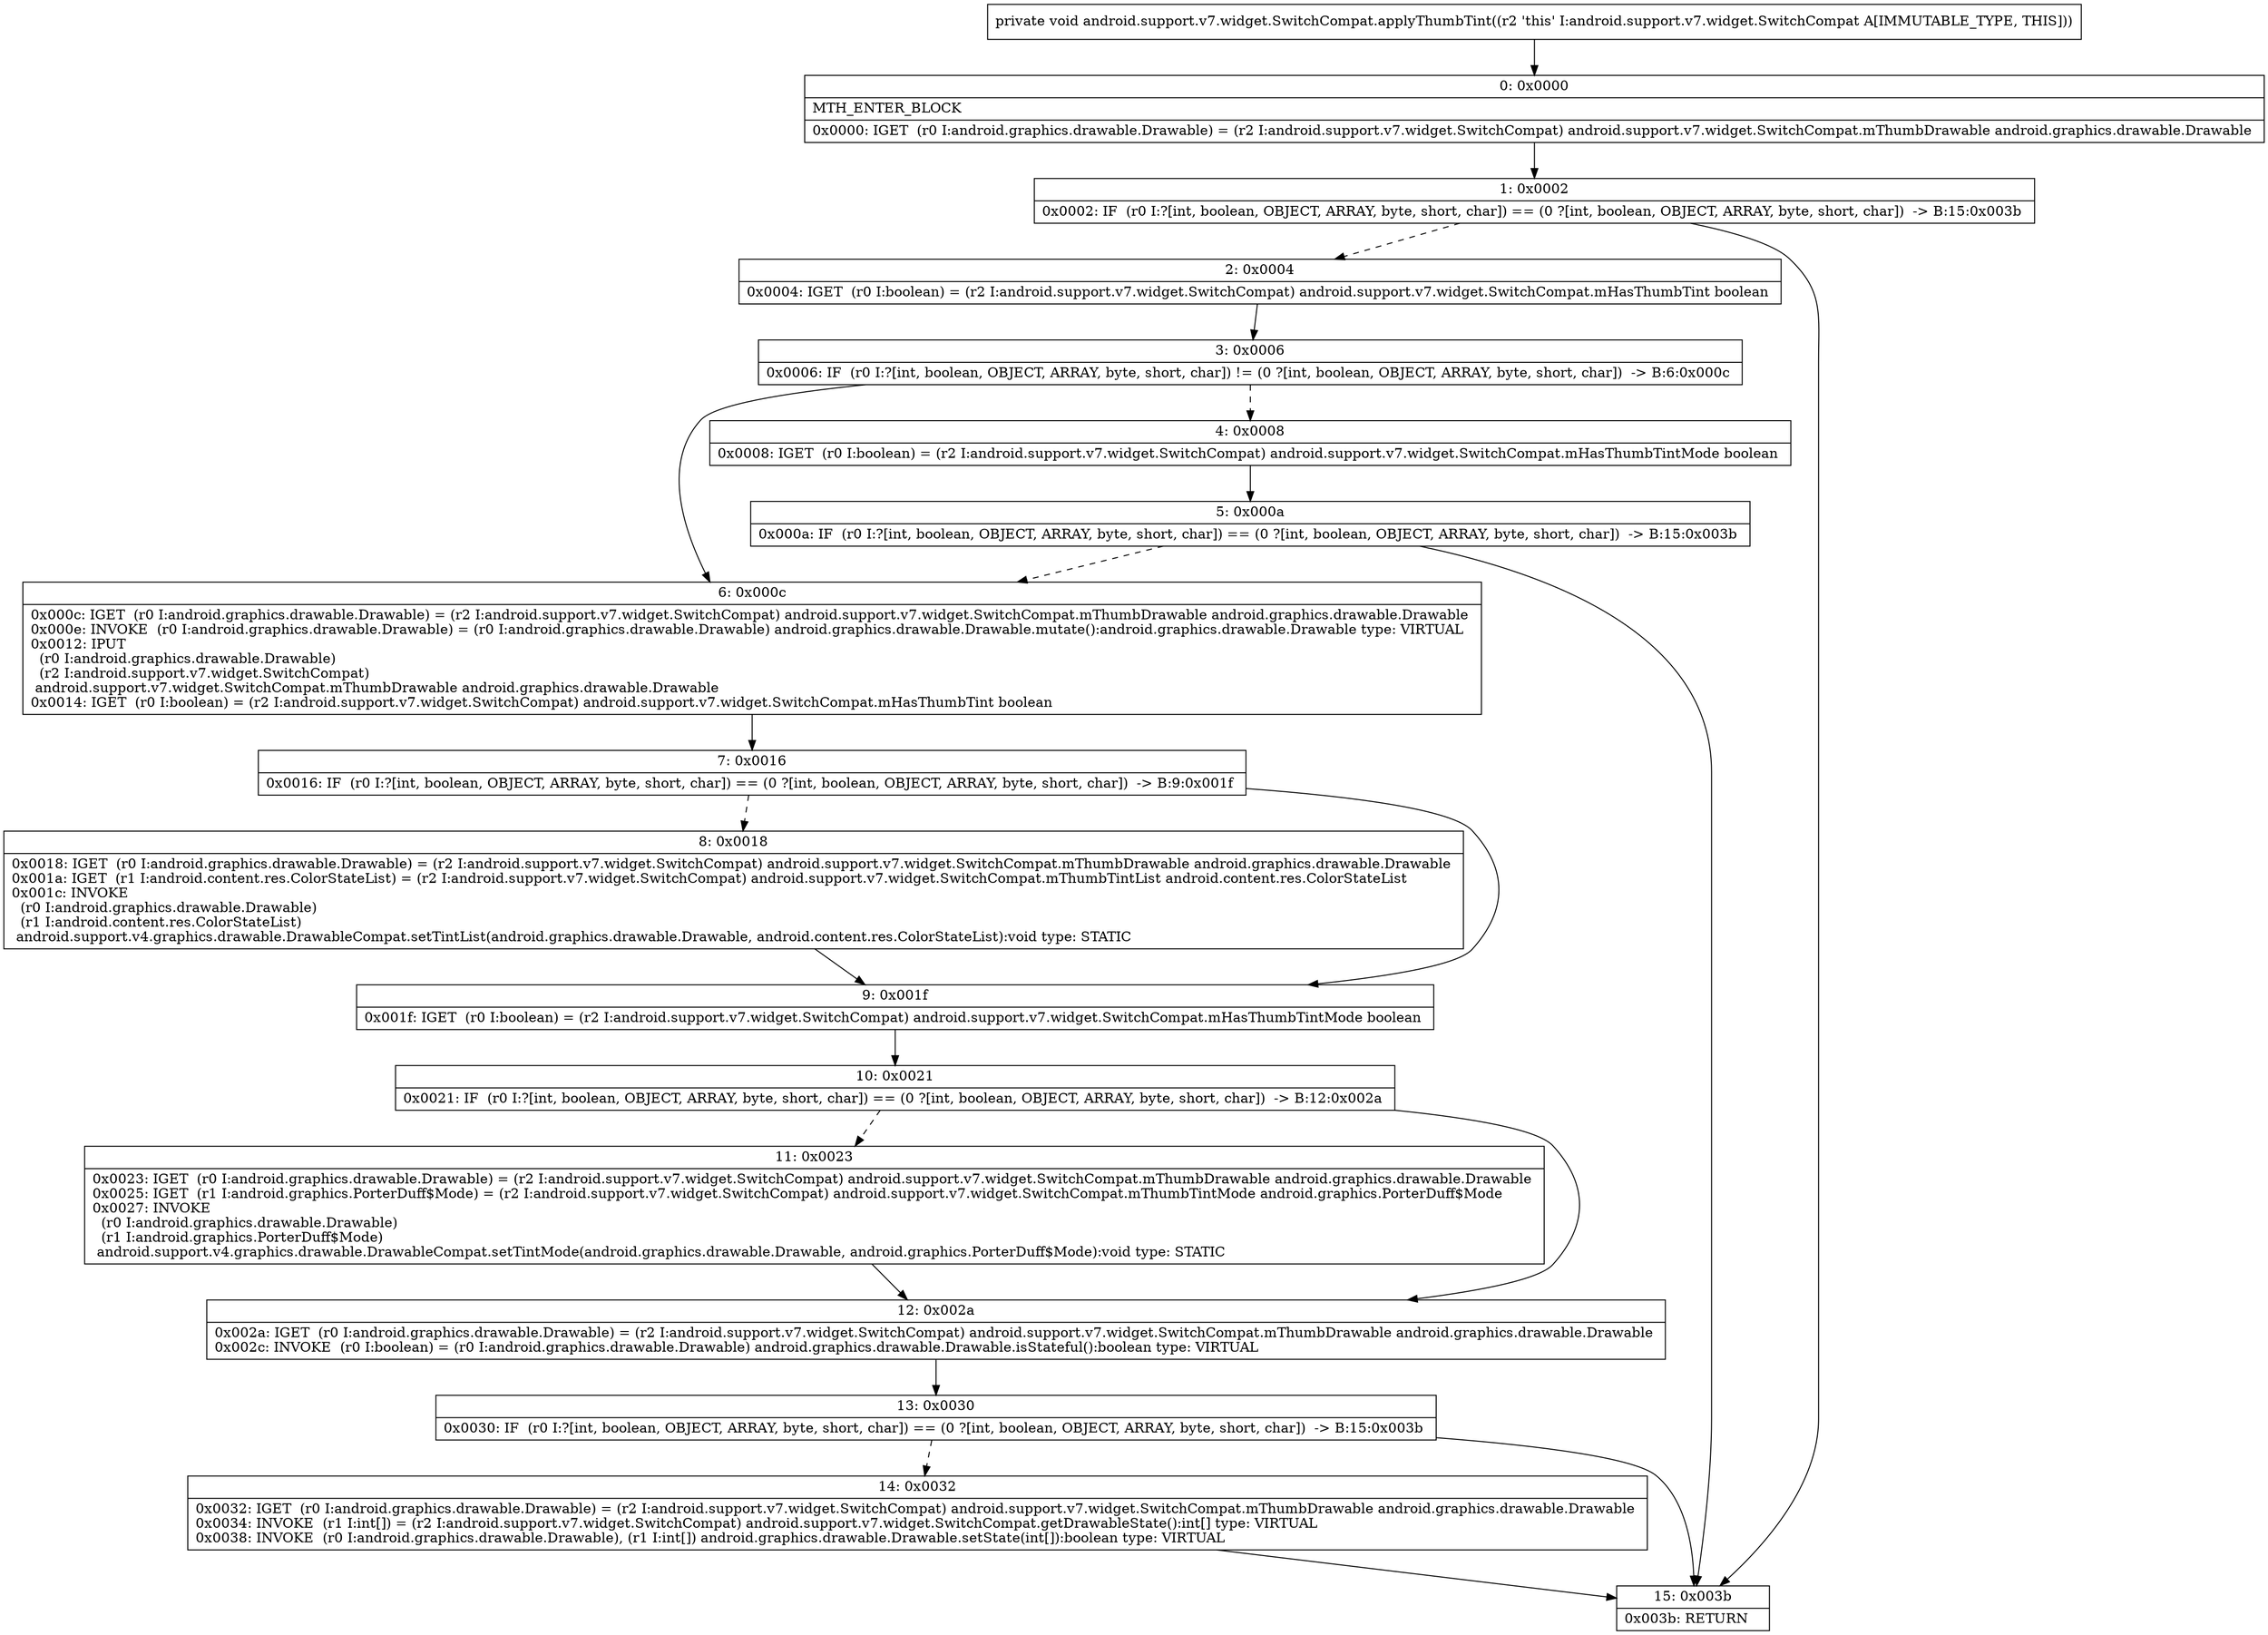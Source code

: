 digraph "CFG forandroid.support.v7.widget.SwitchCompat.applyThumbTint()V" {
Node_0 [shape=record,label="{0\:\ 0x0000|MTH_ENTER_BLOCK\l|0x0000: IGET  (r0 I:android.graphics.drawable.Drawable) = (r2 I:android.support.v7.widget.SwitchCompat) android.support.v7.widget.SwitchCompat.mThumbDrawable android.graphics.drawable.Drawable \l}"];
Node_1 [shape=record,label="{1\:\ 0x0002|0x0002: IF  (r0 I:?[int, boolean, OBJECT, ARRAY, byte, short, char]) == (0 ?[int, boolean, OBJECT, ARRAY, byte, short, char])  \-\> B:15:0x003b \l}"];
Node_2 [shape=record,label="{2\:\ 0x0004|0x0004: IGET  (r0 I:boolean) = (r2 I:android.support.v7.widget.SwitchCompat) android.support.v7.widget.SwitchCompat.mHasThumbTint boolean \l}"];
Node_3 [shape=record,label="{3\:\ 0x0006|0x0006: IF  (r0 I:?[int, boolean, OBJECT, ARRAY, byte, short, char]) != (0 ?[int, boolean, OBJECT, ARRAY, byte, short, char])  \-\> B:6:0x000c \l}"];
Node_4 [shape=record,label="{4\:\ 0x0008|0x0008: IGET  (r0 I:boolean) = (r2 I:android.support.v7.widget.SwitchCompat) android.support.v7.widget.SwitchCompat.mHasThumbTintMode boolean \l}"];
Node_5 [shape=record,label="{5\:\ 0x000a|0x000a: IF  (r0 I:?[int, boolean, OBJECT, ARRAY, byte, short, char]) == (0 ?[int, boolean, OBJECT, ARRAY, byte, short, char])  \-\> B:15:0x003b \l}"];
Node_6 [shape=record,label="{6\:\ 0x000c|0x000c: IGET  (r0 I:android.graphics.drawable.Drawable) = (r2 I:android.support.v7.widget.SwitchCompat) android.support.v7.widget.SwitchCompat.mThumbDrawable android.graphics.drawable.Drawable \l0x000e: INVOKE  (r0 I:android.graphics.drawable.Drawable) = (r0 I:android.graphics.drawable.Drawable) android.graphics.drawable.Drawable.mutate():android.graphics.drawable.Drawable type: VIRTUAL \l0x0012: IPUT  \l  (r0 I:android.graphics.drawable.Drawable)\l  (r2 I:android.support.v7.widget.SwitchCompat)\l android.support.v7.widget.SwitchCompat.mThumbDrawable android.graphics.drawable.Drawable \l0x0014: IGET  (r0 I:boolean) = (r2 I:android.support.v7.widget.SwitchCompat) android.support.v7.widget.SwitchCompat.mHasThumbTint boolean \l}"];
Node_7 [shape=record,label="{7\:\ 0x0016|0x0016: IF  (r0 I:?[int, boolean, OBJECT, ARRAY, byte, short, char]) == (0 ?[int, boolean, OBJECT, ARRAY, byte, short, char])  \-\> B:9:0x001f \l}"];
Node_8 [shape=record,label="{8\:\ 0x0018|0x0018: IGET  (r0 I:android.graphics.drawable.Drawable) = (r2 I:android.support.v7.widget.SwitchCompat) android.support.v7.widget.SwitchCompat.mThumbDrawable android.graphics.drawable.Drawable \l0x001a: IGET  (r1 I:android.content.res.ColorStateList) = (r2 I:android.support.v7.widget.SwitchCompat) android.support.v7.widget.SwitchCompat.mThumbTintList android.content.res.ColorStateList \l0x001c: INVOKE  \l  (r0 I:android.graphics.drawable.Drawable)\l  (r1 I:android.content.res.ColorStateList)\l android.support.v4.graphics.drawable.DrawableCompat.setTintList(android.graphics.drawable.Drawable, android.content.res.ColorStateList):void type: STATIC \l}"];
Node_9 [shape=record,label="{9\:\ 0x001f|0x001f: IGET  (r0 I:boolean) = (r2 I:android.support.v7.widget.SwitchCompat) android.support.v7.widget.SwitchCompat.mHasThumbTintMode boolean \l}"];
Node_10 [shape=record,label="{10\:\ 0x0021|0x0021: IF  (r0 I:?[int, boolean, OBJECT, ARRAY, byte, short, char]) == (0 ?[int, boolean, OBJECT, ARRAY, byte, short, char])  \-\> B:12:0x002a \l}"];
Node_11 [shape=record,label="{11\:\ 0x0023|0x0023: IGET  (r0 I:android.graphics.drawable.Drawable) = (r2 I:android.support.v7.widget.SwitchCompat) android.support.v7.widget.SwitchCompat.mThumbDrawable android.graphics.drawable.Drawable \l0x0025: IGET  (r1 I:android.graphics.PorterDuff$Mode) = (r2 I:android.support.v7.widget.SwitchCompat) android.support.v7.widget.SwitchCompat.mThumbTintMode android.graphics.PorterDuff$Mode \l0x0027: INVOKE  \l  (r0 I:android.graphics.drawable.Drawable)\l  (r1 I:android.graphics.PorterDuff$Mode)\l android.support.v4.graphics.drawable.DrawableCompat.setTintMode(android.graphics.drawable.Drawable, android.graphics.PorterDuff$Mode):void type: STATIC \l}"];
Node_12 [shape=record,label="{12\:\ 0x002a|0x002a: IGET  (r0 I:android.graphics.drawable.Drawable) = (r2 I:android.support.v7.widget.SwitchCompat) android.support.v7.widget.SwitchCompat.mThumbDrawable android.graphics.drawable.Drawable \l0x002c: INVOKE  (r0 I:boolean) = (r0 I:android.graphics.drawable.Drawable) android.graphics.drawable.Drawable.isStateful():boolean type: VIRTUAL \l}"];
Node_13 [shape=record,label="{13\:\ 0x0030|0x0030: IF  (r0 I:?[int, boolean, OBJECT, ARRAY, byte, short, char]) == (0 ?[int, boolean, OBJECT, ARRAY, byte, short, char])  \-\> B:15:0x003b \l}"];
Node_14 [shape=record,label="{14\:\ 0x0032|0x0032: IGET  (r0 I:android.graphics.drawable.Drawable) = (r2 I:android.support.v7.widget.SwitchCompat) android.support.v7.widget.SwitchCompat.mThumbDrawable android.graphics.drawable.Drawable \l0x0034: INVOKE  (r1 I:int[]) = (r2 I:android.support.v7.widget.SwitchCompat) android.support.v7.widget.SwitchCompat.getDrawableState():int[] type: VIRTUAL \l0x0038: INVOKE  (r0 I:android.graphics.drawable.Drawable), (r1 I:int[]) android.graphics.drawable.Drawable.setState(int[]):boolean type: VIRTUAL \l}"];
Node_15 [shape=record,label="{15\:\ 0x003b|0x003b: RETURN   \l}"];
MethodNode[shape=record,label="{private void android.support.v7.widget.SwitchCompat.applyThumbTint((r2 'this' I:android.support.v7.widget.SwitchCompat A[IMMUTABLE_TYPE, THIS])) }"];
MethodNode -> Node_0;
Node_0 -> Node_1;
Node_1 -> Node_2[style=dashed];
Node_1 -> Node_15;
Node_2 -> Node_3;
Node_3 -> Node_4[style=dashed];
Node_3 -> Node_6;
Node_4 -> Node_5;
Node_5 -> Node_6[style=dashed];
Node_5 -> Node_15;
Node_6 -> Node_7;
Node_7 -> Node_8[style=dashed];
Node_7 -> Node_9;
Node_8 -> Node_9;
Node_9 -> Node_10;
Node_10 -> Node_11[style=dashed];
Node_10 -> Node_12;
Node_11 -> Node_12;
Node_12 -> Node_13;
Node_13 -> Node_14[style=dashed];
Node_13 -> Node_15;
Node_14 -> Node_15;
}

